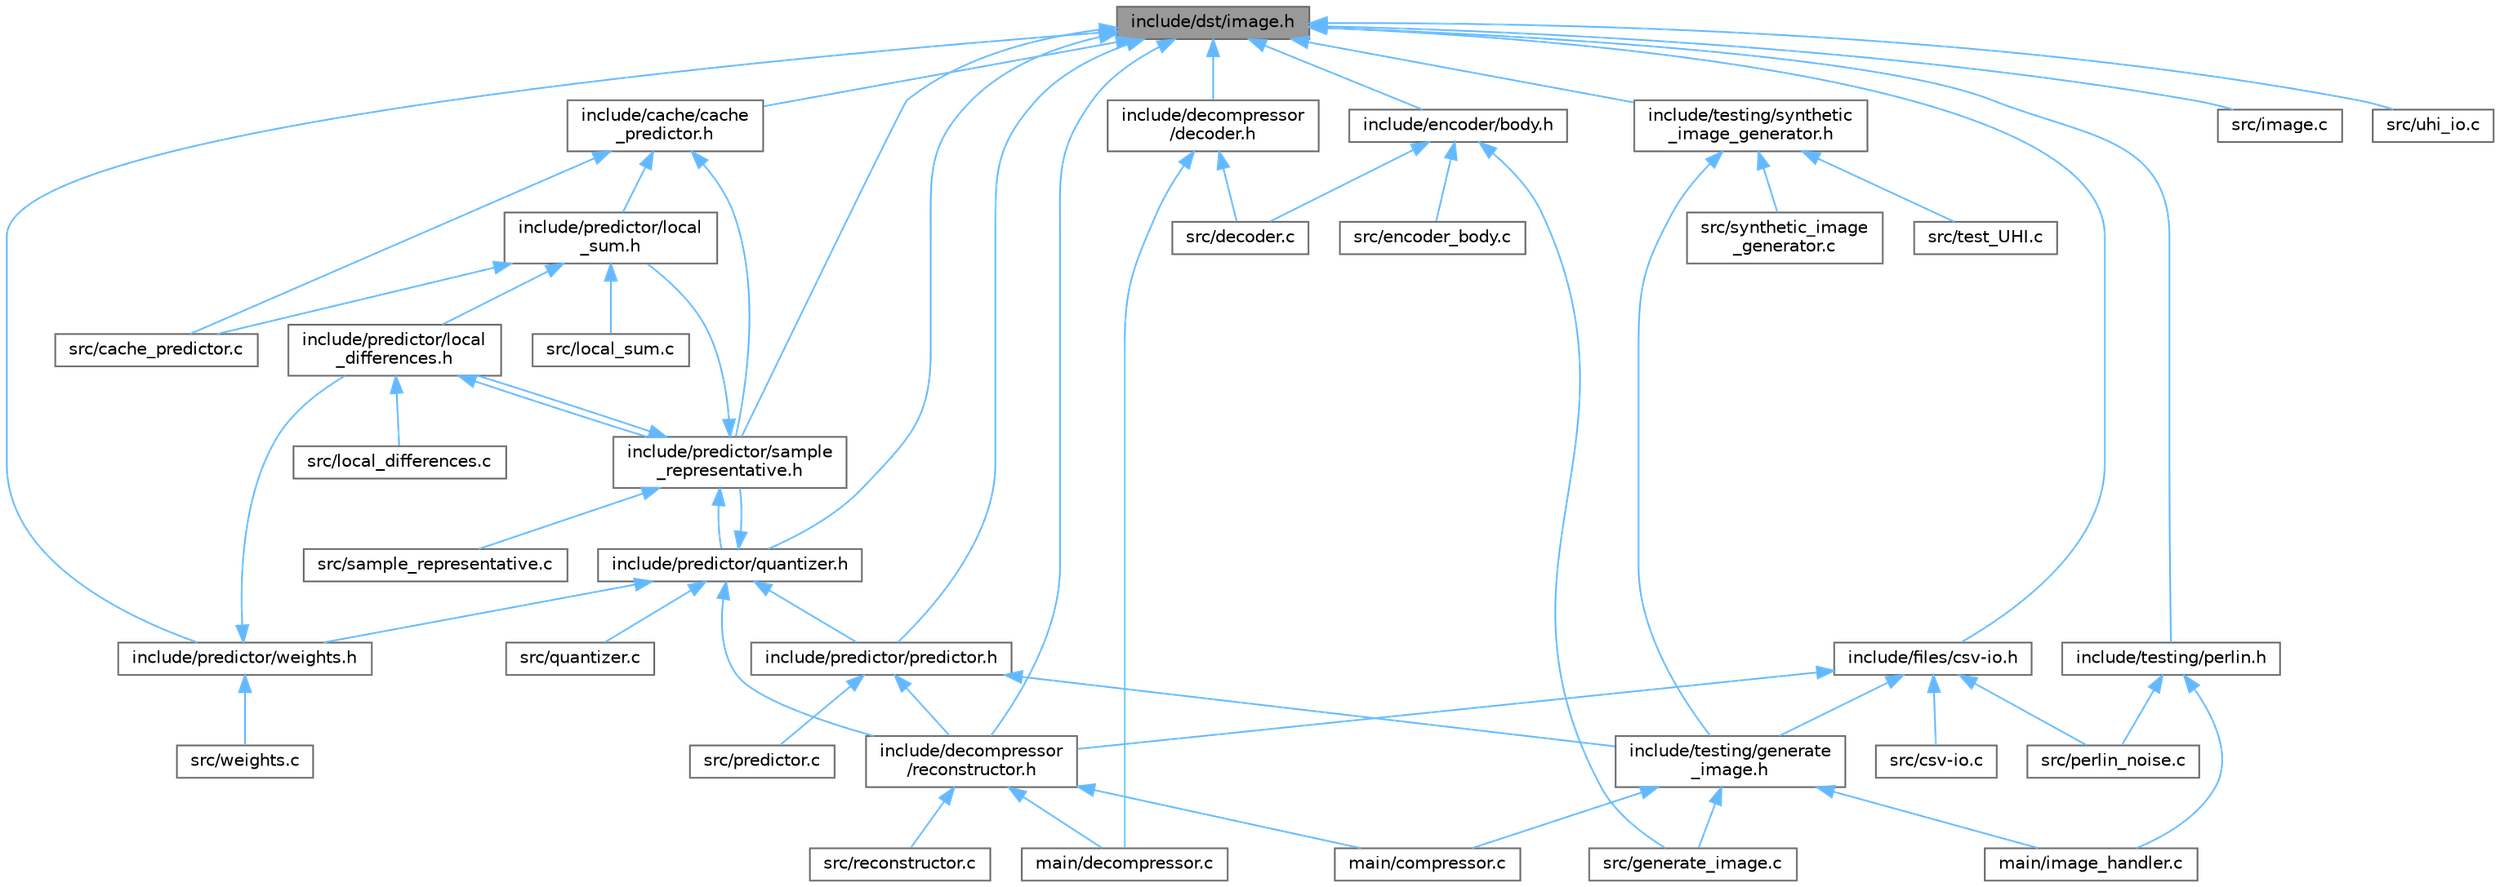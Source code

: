 digraph "include/dst/image.h"
{
 // LATEX_PDF_SIZE
  bgcolor="transparent";
  edge [fontname=Helvetica,fontsize=10,labelfontname=Helvetica,labelfontsize=10];
  node [fontname=Helvetica,fontsize=10,shape=box,height=0.2,width=0.4];
  Node1 [id="Node000001",label="include/dst/image.h",height=0.2,width=0.4,color="gray40", fillcolor="grey60", style="filled", fontcolor="black",tooltip=" "];
  Node1 -> Node2 [id="edge111_Node000001_Node000002",dir="back",color="steelblue1",style="solid",tooltip=" "];
  Node2 [id="Node000002",label="include/cache/cache\l_predictor.h",height=0.2,width=0.4,color="grey40", fillcolor="white", style="filled",URL="$db/db6/a00074.html",tooltip="Deprecated, Used as a buffer for debugging and temporary storage."];
  Node2 -> Node3 [id="edge112_Node000002_Node000003",dir="back",color="steelblue1",style="solid",tooltip=" "];
  Node3 [id="Node000003",label="include/predictor/local\l_sum.h",height=0.2,width=0.4,color="grey40", fillcolor="white", style="filled",URL="$df/d98/a00107.html",tooltip=" "];
  Node3 -> Node4 [id="edge113_Node000003_Node000004",dir="back",color="steelblue1",style="solid",tooltip=" "];
  Node4 [id="Node000004",label="include/predictor/local\l_differences.h",height=0.2,width=0.4,color="grey40", fillcolor="white", style="filled",URL="$d4/d3a/a00101.html",tooltip=" "];
  Node4 -> Node5 [id="edge114_Node000004_Node000005",dir="back",color="steelblue1",style="solid",tooltip=" "];
  Node5 [id="Node000005",label="include/predictor/sample\l_representative.h",height=0.2,width=0.4,color="grey40", fillcolor="white", style="filled",URL="$d1/dc1/a00092.html",tooltip=" "];
  Node5 -> Node4 [id="edge115_Node000005_Node000004",dir="back",color="steelblue1",style="solid",tooltip=" "];
  Node5 -> Node3 [id="edge116_Node000005_Node000003",dir="back",color="steelblue1",style="solid",tooltip=" "];
  Node5 -> Node6 [id="edge117_Node000005_Node000006",dir="back",color="steelblue1",style="solid",tooltip=" "];
  Node6 [id="Node000006",label="include/predictor/quantizer.h",height=0.2,width=0.4,color="grey40", fillcolor="white", style="filled",URL="$d1/d44/a00098.html",tooltip=" "];
  Node6 -> Node7 [id="edge118_Node000006_Node000007",dir="back",color="steelblue1",style="solid",tooltip=" "];
  Node7 [id="Node000007",label="include/decompressor\l/reconstructor.h",height=0.2,width=0.4,color="grey40", fillcolor="white", style="filled",URL="$d4/d81/a00110.html",tooltip=" "];
  Node7 -> Node8 [id="edge119_Node000007_Node000008",dir="back",color="steelblue1",style="solid",tooltip=" "];
  Node8 [id="Node000008",label="main/compressor.c",height=0.2,width=0.4,color="grey40", fillcolor="white", style="filled",URL="$d6/d2d/a00047.html",tooltip=" "];
  Node7 -> Node9 [id="edge120_Node000007_Node000009",dir="back",color="steelblue1",style="solid",tooltip=" "];
  Node9 [id="Node000009",label="main/decompressor.c",height=0.2,width=0.4,color="grey40", fillcolor="white", style="filled",URL="$d5/de0/a00050.html",tooltip=" "];
  Node7 -> Node10 [id="edge121_Node000007_Node000010",dir="back",color="steelblue1",style="solid",tooltip=" "];
  Node10 [id="Node000010",label="src/reconstructor.c",height=0.2,width=0.4,color="grey40", fillcolor="white", style="filled",URL="$d3/d93/a00341.html",tooltip=" "];
  Node6 -> Node11 [id="edge122_Node000006_Node000011",dir="back",color="steelblue1",style="solid",tooltip=" "];
  Node11 [id="Node000011",label="include/predictor/predictor.h",height=0.2,width=0.4,color="grey40", fillcolor="white", style="filled",URL="$d0/dc2/a00104.html",tooltip=" "];
  Node11 -> Node7 [id="edge123_Node000011_Node000007",dir="back",color="steelblue1",style="solid",tooltip=" "];
  Node11 -> Node12 [id="edge124_Node000011_Node000012",dir="back",color="steelblue1",style="solid",tooltip=" "];
  Node12 [id="Node000012",label="include/testing/generate\l_image.h",height=0.2,width=0.4,color="grey40", fillcolor="white", style="filled",URL="$df/d03/a00062.html",tooltip=" "];
  Node12 -> Node8 [id="edge125_Node000012_Node000008",dir="back",color="steelblue1",style="solid",tooltip=" "];
  Node12 -> Node13 [id="edge126_Node000012_Node000013",dir="back",color="steelblue1",style="solid",tooltip=" "];
  Node13 [id="Node000013",label="main/image_handler.c",height=0.2,width=0.4,color="grey40", fillcolor="white", style="filled",URL="$dc/dee/a00053.html",tooltip=" "];
  Node12 -> Node14 [id="edge127_Node000012_Node000014",dir="back",color="steelblue1",style="solid",tooltip=" "];
  Node14 [id="Node000014",label="src/generate_image.c",height=0.2,width=0.4,color="grey40", fillcolor="white", style="filled",URL="$d3/d07/a00305.html",tooltip=" "];
  Node11 -> Node15 [id="edge128_Node000011_Node000015",dir="back",color="steelblue1",style="solid",tooltip=" "];
  Node15 [id="Node000015",label="src/predictor.c",height=0.2,width=0.4,color="grey40", fillcolor="white", style="filled",URL="$d8/d8e/a00344.html",tooltip=" "];
  Node6 -> Node5 [id="edge129_Node000006_Node000005",dir="back",color="steelblue1",style="solid",tooltip=" "];
  Node6 -> Node16 [id="edge130_Node000006_Node000016",dir="back",color="steelblue1",style="solid",tooltip=" "];
  Node16 [id="Node000016",label="include/predictor/weights.h",height=0.2,width=0.4,color="grey40", fillcolor="white", style="filled",URL="$d9/d77/a00095.html",tooltip=" "];
  Node16 -> Node4 [id="edge131_Node000016_Node000004",dir="back",color="steelblue1",style="solid",tooltip=" "];
  Node16 -> Node17 [id="edge132_Node000016_Node000017",dir="back",color="steelblue1",style="solid",tooltip=" "];
  Node17 [id="Node000017",label="src/weights.c",height=0.2,width=0.4,color="grey40", fillcolor="white", style="filled",URL="$db/dc3/a00284.html",tooltip=" "];
  Node6 -> Node18 [id="edge133_Node000006_Node000018",dir="back",color="steelblue1",style="solid",tooltip=" "];
  Node18 [id="Node000018",label="src/quantizer.c",height=0.2,width=0.4,color="grey40", fillcolor="white", style="filled",URL="$d6/d7f/a00287.html",tooltip=" "];
  Node5 -> Node19 [id="edge134_Node000005_Node000019",dir="back",color="steelblue1",style="solid",tooltip=" "];
  Node19 [id="Node000019",label="src/sample_representative.c",height=0.2,width=0.4,color="grey40", fillcolor="white", style="filled",URL="$db/d7b/a00296.html",tooltip=" "];
  Node4 -> Node20 [id="edge135_Node000004_Node000020",dir="back",color="steelblue1",style="solid",tooltip=" "];
  Node20 [id="Node000020",label="src/local_differences.c",height=0.2,width=0.4,color="grey40", fillcolor="white", style="filled",URL="$da/de0/a00317.html",tooltip=" "];
  Node3 -> Node21 [id="edge136_Node000003_Node000021",dir="back",color="steelblue1",style="solid",tooltip=" "];
  Node21 [id="Node000021",label="src/cache_predictor.c",height=0.2,width=0.4,color="grey40", fillcolor="white", style="filled",URL="$df/d95/a00299.html",tooltip=" "];
  Node3 -> Node22 [id="edge137_Node000003_Node000022",dir="back",color="steelblue1",style="solid",tooltip=" "];
  Node22 [id="Node000022",label="src/local_sum.c",height=0.2,width=0.4,color="grey40", fillcolor="white", style="filled",URL="$d2/d04/a00281.html",tooltip=" "];
  Node2 -> Node5 [id="edge138_Node000002_Node000005",dir="back",color="steelblue1",style="solid",tooltip=" "];
  Node2 -> Node21 [id="edge139_Node000002_Node000021",dir="back",color="steelblue1",style="solid",tooltip=" "];
  Node1 -> Node23 [id="edge140_Node000001_Node000023",dir="back",color="steelblue1",style="solid",tooltip=" "];
  Node23 [id="Node000023",label="include/decompressor\l/decoder.h",height=0.2,width=0.4,color="grey40", fillcolor="white", style="filled",URL="$d3/d00/a00785.html",tooltip=" "];
  Node23 -> Node9 [id="edge141_Node000023_Node000009",dir="back",color="steelblue1",style="solid",tooltip=" "];
  Node23 -> Node24 [id="edge142_Node000023_Node000024",dir="back",color="steelblue1",style="solid",tooltip=" "];
  Node24 [id="Node000024",label="src/decoder.c",height=0.2,width=0.4,color="grey40", fillcolor="white", style="filled",URL="$d1/dc6/a00347.html",tooltip=" "];
  Node1 -> Node7 [id="edge143_Node000001_Node000007",dir="back",color="steelblue1",style="solid",tooltip=" "];
  Node1 -> Node25 [id="edge144_Node000001_Node000025",dir="back",color="steelblue1",style="solid",tooltip=" "];
  Node25 [id="Node000025",label="include/encoder/body.h",height=0.2,width=0.4,color="grey40", fillcolor="white", style="filled",URL="$da/dec/a00080.html",tooltip=" "];
  Node25 -> Node24 [id="edge145_Node000025_Node000024",dir="back",color="steelblue1",style="solid",tooltip=" "];
  Node25 -> Node26 [id="edge146_Node000025_Node000026",dir="back",color="steelblue1",style="solid",tooltip=" "];
  Node26 [id="Node000026",label="src/encoder_body.c",height=0.2,width=0.4,color="grey40", fillcolor="white", style="filled",URL="$d9/dd6/a00272.html",tooltip=" "];
  Node25 -> Node14 [id="edge147_Node000025_Node000014",dir="back",color="steelblue1",style="solid",tooltip=" "];
  Node1 -> Node27 [id="edge148_Node000001_Node000027",dir="back",color="steelblue1",style="solid",tooltip=" "];
  Node27 [id="Node000027",label="include/files/csv-io.h",height=0.2,width=0.4,color="grey40", fillcolor="white", style="filled",URL="$dc/dfe/a00125.html",tooltip=" "];
  Node27 -> Node7 [id="edge149_Node000027_Node000007",dir="back",color="steelblue1",style="solid",tooltip=" "];
  Node27 -> Node12 [id="edge150_Node000027_Node000012",dir="back",color="steelblue1",style="solid",tooltip=" "];
  Node27 -> Node28 [id="edge151_Node000027_Node000028",dir="back",color="steelblue1",style="solid",tooltip=" "];
  Node28 [id="Node000028",label="src/csv-io.c",height=0.2,width=0.4,color="grey40", fillcolor="white", style="filled",URL="$df/da9/a00263.html",tooltip=" "];
  Node27 -> Node29 [id="edge152_Node000027_Node000029",dir="back",color="steelblue1",style="solid",tooltip=" "];
  Node29 [id="Node000029",label="src/perlin_noise.c",height=0.2,width=0.4,color="grey40", fillcolor="white", style="filled",URL="$d0/d61/a00302.html",tooltip=" "];
  Node1 -> Node11 [id="edge153_Node000001_Node000011",dir="back",color="steelblue1",style="solid",tooltip=" "];
  Node1 -> Node6 [id="edge154_Node000001_Node000006",dir="back",color="steelblue1",style="solid",tooltip=" "];
  Node1 -> Node5 [id="edge155_Node000001_Node000005",dir="back",color="steelblue1",style="solid",tooltip=" "];
  Node1 -> Node16 [id="edge156_Node000001_Node000016",dir="back",color="steelblue1",style="solid",tooltip=" "];
  Node1 -> Node30 [id="edge157_Node000001_Node000030",dir="back",color="steelblue1",style="solid",tooltip=" "];
  Node30 [id="Node000030",label="include/testing/perlin.h",height=0.2,width=0.4,color="grey40", fillcolor="white", style="filled",URL="$da/d24/a00068.html",tooltip=" "];
  Node30 -> Node13 [id="edge158_Node000030_Node000013",dir="back",color="steelblue1",style="solid",tooltip=" "];
  Node30 -> Node29 [id="edge159_Node000030_Node000029",dir="back",color="steelblue1",style="solid",tooltip=" "];
  Node1 -> Node31 [id="edge160_Node000001_Node000031",dir="back",color="steelblue1",style="solid",tooltip=" "];
  Node31 [id="Node000031",label="include/testing/synthetic\l_image_generator.h",height=0.2,width=0.4,color="grey40", fillcolor="white", style="filled",URL="$de/de1/a00065.html",tooltip=" "];
  Node31 -> Node12 [id="edge161_Node000031_Node000012",dir="back",color="steelblue1",style="solid",tooltip=" "];
  Node31 -> Node32 [id="edge162_Node000031_Node000032",dir="back",color="steelblue1",style="solid",tooltip=" "];
  Node32 [id="Node000032",label="src/synthetic_image\l_generator.c",height=0.2,width=0.4,color="grey40", fillcolor="white", style="filled",URL="$dd/d4e/a00329.html",tooltip=" "];
  Node31 -> Node33 [id="edge163_Node000031_Node000033",dir="back",color="steelblue1",style="solid",tooltip=" "];
  Node33 [id="Node000033",label="src/test_UHI.c",height=0.2,width=0.4,color="grey40", fillcolor="white", style="filled",URL="$d3/d5e/a00275.html",tooltip=" "];
  Node1 -> Node34 [id="edge164_Node000001_Node000034",dir="back",color="steelblue1",style="solid",tooltip=" "];
  Node34 [id="Node000034",label="src/image.c",height=0.2,width=0.4,color="grey40", fillcolor="white", style="filled",URL="$d0/d39/a00314.html",tooltip=" "];
  Node1 -> Node35 [id="edge165_Node000001_Node000035",dir="back",color="steelblue1",style="solid",tooltip=" "];
  Node35 [id="Node000035",label="src/uhi_io.c",height=0.2,width=0.4,color="grey40", fillcolor="white", style="filled",URL="$d1/d5d/a00311.html",tooltip=" "];
}
